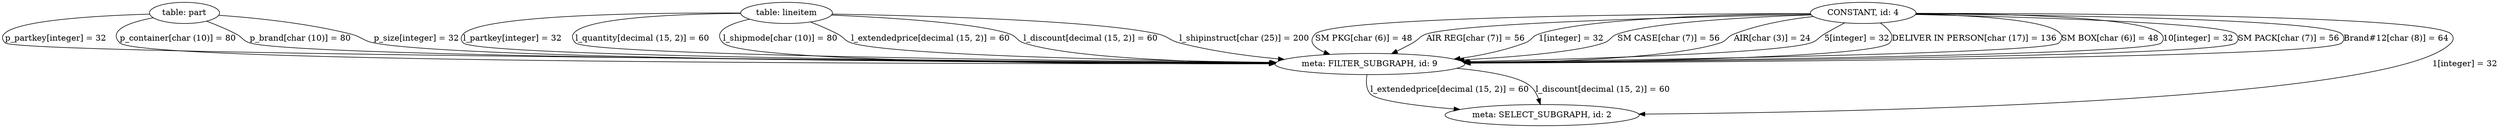 digraph {
"table: part" -> "meta: FILTER_SUBGRAPH, id: 9"[label="p_partkey[integer] = 32"]
"table: lineitem" -> "meta: FILTER_SUBGRAPH, id: 9"[label="l_partkey[integer] = 32"]
"table: part" -> "meta: FILTER_SUBGRAPH, id: 9"[label="p_container[char (10)] = 80"]
"table: lineitem" -> "meta: FILTER_SUBGRAPH, id: 9"[label="l_quantity[decimal (15, 2)] = 60"]
"table: part" -> "meta: FILTER_SUBGRAPH, id: 9"[label="p_brand[char (10)] = 80"]
"table: lineitem" -> "meta: FILTER_SUBGRAPH, id: 9"[label="l_shipmode[char (10)] = 80"]
"table: lineitem" -> "meta: FILTER_SUBGRAPH, id: 9"[label="l_extendedprice[decimal (15, 2)] = 60"]
"table: lineitem" -> "meta: FILTER_SUBGRAPH, id: 9"[label="l_discount[decimal (15, 2)] = 60"]
"table: lineitem" -> "meta: FILTER_SUBGRAPH, id: 9"[label="l_shipinstruct[char (25)] = 200"]
"table: part" -> "meta: FILTER_SUBGRAPH, id: 9"[label="p_size[integer] = 32"]
"meta: FILTER_SUBGRAPH, id: 9" -> "meta: SELECT_SUBGRAPH, id: 2"[label="l_extendedprice[decimal (15, 2)] = 60"]
"meta: FILTER_SUBGRAPH, id: 9" -> "meta: SELECT_SUBGRAPH, id: 2"[label="l_discount[decimal (15, 2)] = 60"]
"CONSTANT, id: 4" -> "meta: FILTER_SUBGRAPH, id: 9"[label="SM PKG[char (6)] = 48"]
"CONSTANT, id: 4" -> "meta: FILTER_SUBGRAPH, id: 9"[label="AIR REG[char (7)] = 56"]
"CONSTANT, id: 4" -> "meta: FILTER_SUBGRAPH, id: 9"[label="1[integer] = 32"]
"CONSTANT, id: 4" -> "meta: FILTER_SUBGRAPH, id: 9"[label="SM CASE[char (7)] = 56"]
"CONSTANT, id: 4" -> "meta: FILTER_SUBGRAPH, id: 9"[label="AIR[char (3)] = 24"]
"CONSTANT, id: 4" -> "meta: FILTER_SUBGRAPH, id: 9"[label="5[integer] = 32"]
"CONSTANT, id: 4" -> "meta: FILTER_SUBGRAPH, id: 9"[label="DELIVER IN PERSON[char (17)] = 136"]
"CONSTANT, id: 4" -> "meta: FILTER_SUBGRAPH, id: 9"[label="SM BOX[char (6)] = 48"]
"CONSTANT, id: 4" -> "meta: FILTER_SUBGRAPH, id: 9"[label="10[integer] = 32"]
"CONSTANT, id: 4" -> "meta: FILTER_SUBGRAPH, id: 9"[label="SM PACK[char (7)] = 56"]
"CONSTANT, id: 4" -> "meta: FILTER_SUBGRAPH, id: 9"[label="Brand#12[char (8)] = 64"]
"CONSTANT, id: 4" -> "meta: SELECT_SUBGRAPH, id: 2"[label="1[integer] = 32"]
}
